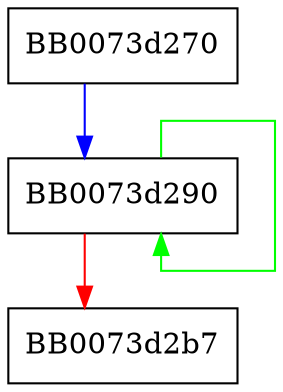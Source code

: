 digraph DES_is_weak_key {
  node [shape="box"];
  graph [splines=ortho];
  BB0073d270 -> BB0073d290 [color="blue"];
  BB0073d290 -> BB0073d290 [color="green"];
  BB0073d290 -> BB0073d2b7 [color="red"];
}